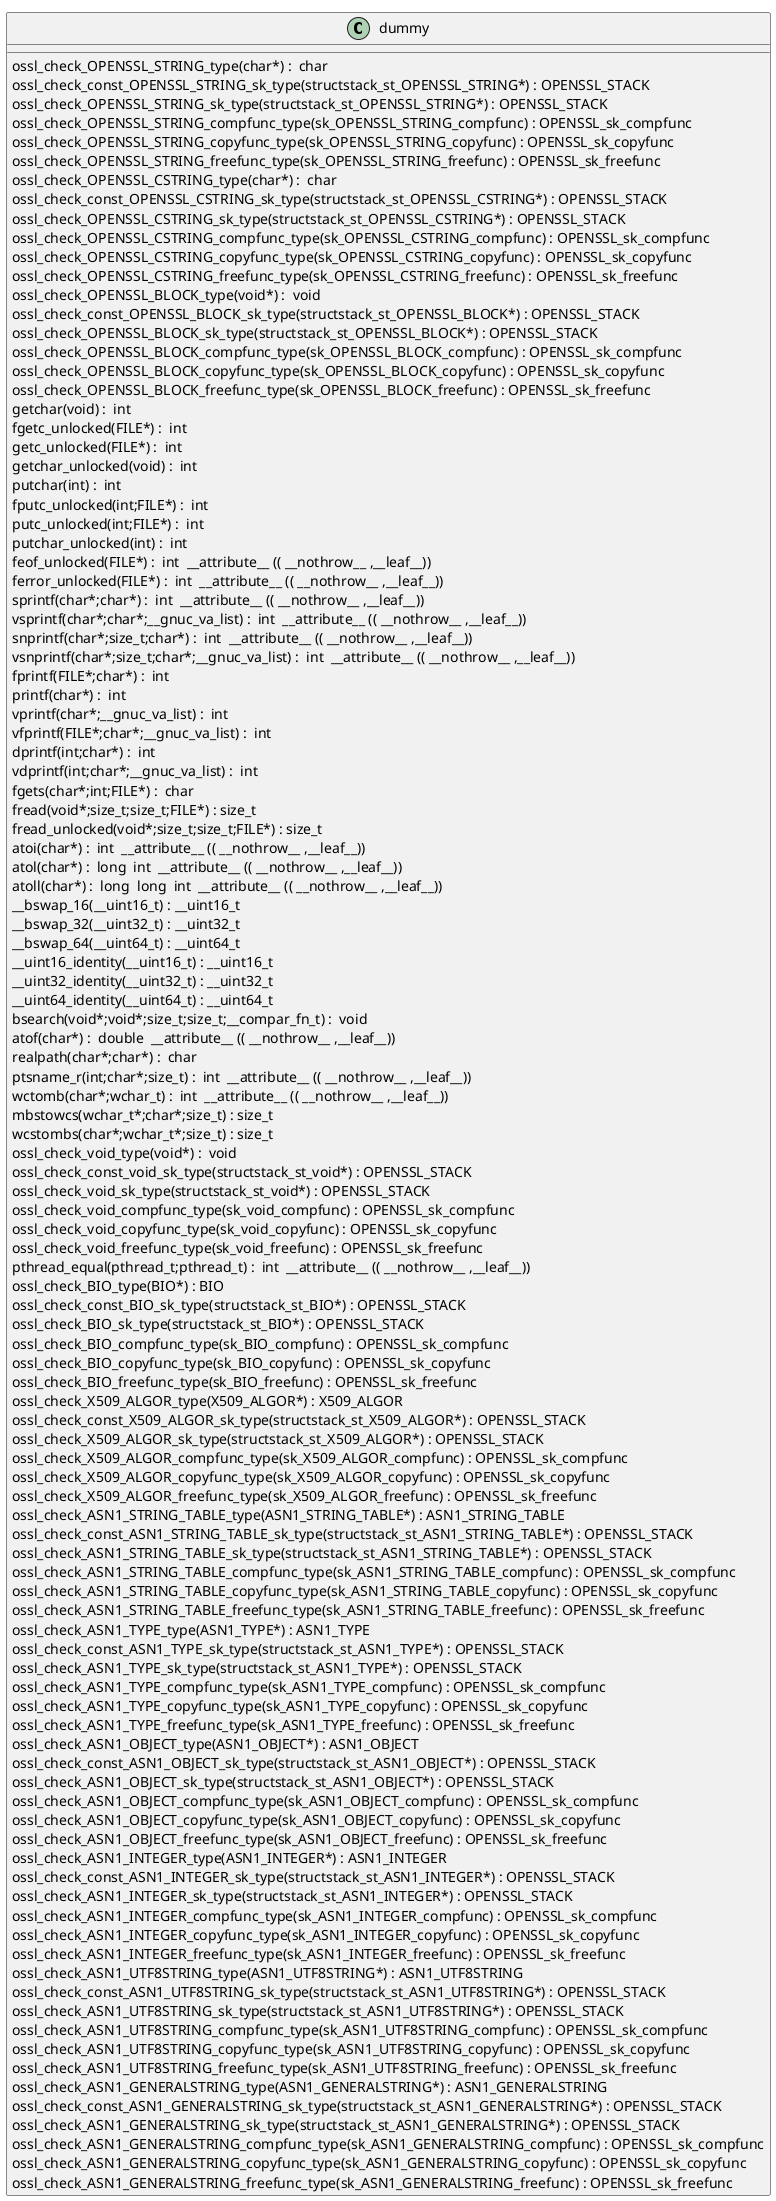 @startuml
!pragma layout smetana
class dummy {
ossl_check_OPENSSL_STRING_type(char*) :  char  [[[./../../.././qc/crypto/rsa/rsa_mp_names.c.html#447]]]
ossl_check_const_OPENSSL_STRING_sk_type(structstack_st_OPENSSL_STRING*) : OPENSSL_STACK [[[./../../.././qc/crypto/rsa/rsa_mp_names.c.html#447]]]
ossl_check_OPENSSL_STRING_sk_type(structstack_st_OPENSSL_STRING*) : OPENSSL_STACK [[[./../../.././qc/crypto/rsa/rsa_mp_names.c.html#447]]]
ossl_check_OPENSSL_STRING_compfunc_type(sk_OPENSSL_STRING_compfunc) : OPENSSL_sk_compfunc [[[./../../.././qc/crypto/rsa/rsa_mp_names.c.html#447]]]
ossl_check_OPENSSL_STRING_copyfunc_type(sk_OPENSSL_STRING_copyfunc) : OPENSSL_sk_copyfunc [[[./../../.././qc/crypto/rsa/rsa_mp_names.c.html#447]]]
ossl_check_OPENSSL_STRING_freefunc_type(sk_OPENSSL_STRING_freefunc) : OPENSSL_sk_freefunc [[[./../../.././qc/crypto/rsa/rsa_mp_names.c.html#447]]]
ossl_check_OPENSSL_CSTRING_type(char*) :  char  [[[./../../.././qc/crypto/rsa/rsa_mp_names.c.html#449]]]
ossl_check_const_OPENSSL_CSTRING_sk_type(structstack_st_OPENSSL_CSTRING*) : OPENSSL_STACK [[[./../../.././qc/crypto/rsa/rsa_mp_names.c.html#449]]]
ossl_check_OPENSSL_CSTRING_sk_type(structstack_st_OPENSSL_CSTRING*) : OPENSSL_STACK [[[./../../.././qc/crypto/rsa/rsa_mp_names.c.html#449]]]
ossl_check_OPENSSL_CSTRING_compfunc_type(sk_OPENSSL_CSTRING_compfunc) : OPENSSL_sk_compfunc [[[./../../.././qc/crypto/rsa/rsa_mp_names.c.html#449]]]
ossl_check_OPENSSL_CSTRING_copyfunc_type(sk_OPENSSL_CSTRING_copyfunc) : OPENSSL_sk_copyfunc [[[./../../.././qc/crypto/rsa/rsa_mp_names.c.html#449]]]
ossl_check_OPENSSL_CSTRING_freefunc_type(sk_OPENSSL_CSTRING_freefunc) : OPENSSL_sk_freefunc [[[./../../.././qc/crypto/rsa/rsa_mp_names.c.html#449]]]
ossl_check_OPENSSL_BLOCK_type(void*) :  void  [[[./../../.././qc/crypto/rsa/rsa_mp_names.c.html#452]]]
ossl_check_const_OPENSSL_BLOCK_sk_type(structstack_st_OPENSSL_BLOCK*) : OPENSSL_STACK [[[./../../.././qc/crypto/rsa/rsa_mp_names.c.html#452]]]
ossl_check_OPENSSL_BLOCK_sk_type(structstack_st_OPENSSL_BLOCK*) : OPENSSL_STACK [[[./../../.././qc/crypto/rsa/rsa_mp_names.c.html#452]]]
ossl_check_OPENSSL_BLOCK_compfunc_type(sk_OPENSSL_BLOCK_compfunc) : OPENSSL_sk_compfunc [[[./../../.././qc/crypto/rsa/rsa_mp_names.c.html#452]]]
ossl_check_OPENSSL_BLOCK_copyfunc_type(sk_OPENSSL_BLOCK_copyfunc) : OPENSSL_sk_copyfunc [[[./../../.././qc/crypto/rsa/rsa_mp_names.c.html#452]]]
ossl_check_OPENSSL_BLOCK_freefunc_type(sk_OPENSSL_BLOCK_freefunc) : OPENSSL_sk_freefunc [[[./../../.././qc/crypto/rsa/rsa_mp_names.c.html#452]]]
getchar(void) :  int  [[[./../../.././qc/crypto/rsa/rsa_mp_names.c.html#1295]]]
fgetc_unlocked(FILE*) :  int  [[[./../../.././qc/crypto/rsa/rsa_mp_names.c.html#1304]]]
getc_unlocked(FILE*) :  int  [[[./../../.././qc/crypto/rsa/rsa_mp_names.c.html#1314]]]
getchar_unlocked(void) :  int  [[[./../../.././qc/crypto/rsa/rsa_mp_names.c.html#1321]]]
putchar(int) :  int  [[[./../../.././qc/crypto/rsa/rsa_mp_names.c.html#1330]]]
fputc_unlocked(int;FILE*) :  int  [[[./../../.././qc/crypto/rsa/rsa_mp_names.c.html#1339]]]
putc_unlocked(int;FILE*) :  int  [[[./../../.././qc/crypto/rsa/rsa_mp_names.c.html#1349]]]
putchar_unlocked(int) :  int  [[[./../../.././qc/crypto/rsa/rsa_mp_names.c.html#1356]]]
feof_unlocked(FILE*) :  int  __attribute__ (( __nothrow__ ,__leaf__)) [[[./../../.././qc/crypto/rsa/rsa_mp_names.c.html#1362]]]
ferror_unlocked(FILE*) :  int  __attribute__ (( __nothrow__ ,__leaf__)) [[[./../../.././qc/crypto/rsa/rsa_mp_names.c.html#1369]]]
sprintf(char*;char*) :  int  __attribute__ (( __nothrow__ ,__leaf__)) [[[./../../.././qc/crypto/rsa/rsa_mp_names.c.html#1388]]]
vsprintf(char*;char*;__gnuc_va_list) :  int  __attribute__ (( __nothrow__ ,__leaf__)) [[[./../../.././qc/crypto/rsa/rsa_mp_names.c.html#1401]]]
snprintf(char*;size_t;char*) :  int  __attribute__ (( __nothrow__ ,__leaf__)) [[[./../../.././qc/crypto/rsa/rsa_mp_names.c.html#1420]]]
vsnprintf(char*;size_t;char*;__gnuc_va_list) :  int  __attribute__ (( __nothrow__ ,__leaf__)) [[[./../../.././qc/crypto/rsa/rsa_mp_names.c.html#1434]]]
fprintf(FILE*;char*) :  int  [[[./../../.././qc/crypto/rsa/rsa_mp_names.c.html#1455]]]
printf(char*) :  int  [[[./../../.././qc/crypto/rsa/rsa_mp_names.c.html#1462]]]
vprintf(char*;__gnuc_va_list) :  int  [[[./../../.././qc/crypto/rsa/rsa_mp_names.c.html#1474]]]
vfprintf(FILE*;char*;__gnuc_va_list) :  int  [[[./../../.././qc/crypto/rsa/rsa_mp_names.c.html#1484]]]
dprintf(int;char*) :  int  [[[./../../.././qc/crypto/rsa/rsa_mp_names.c.html#1499]]]
vdprintf(int;char*;__gnuc_va_list) :  int  [[[./../../.././qc/crypto/rsa/rsa_mp_names.c.html#1510]]]
fgets(char*;int;FILE*) :  char  [[[./../../.././qc/crypto/rsa/rsa_mp_names.c.html#1529]]]
fread(void*;size_t;size_t;FILE*) : size_t [[[./../../.././qc/crypto/rsa/rsa_mp_names.c.html#1555]]]
fread_unlocked(void*;size_t;size_t;FILE*) : size_t [[[./../../.././qc/crypto/rsa/rsa_mp_names.c.html#1582]]]
atoi(char*) :  int  __attribute__ (( __nothrow__ ,__leaf__)) [[[./../../.././qc/crypto/rsa/rsa_mp_names.c.html#2048]]]
atol(char*) :  long  int  __attribute__ (( __nothrow__ ,__leaf__)) [[[./../../.././qc/crypto/rsa/rsa_mp_names.c.html#2053]]]
atoll(char*) :  long  long  int  __attribute__ (( __nothrow__ ,__leaf__)) [[[./../../.././qc/crypto/rsa/rsa_mp_names.c.html#2060]]]
__bswap_16(__uint16_t) : __uint16_t [[[./../../.././qc/crypto/rsa/rsa_mp_names.c.html#2159]]]
__bswap_32(__uint32_t) : __uint32_t [[[./../../.././qc/crypto/rsa/rsa_mp_names.c.html#2174]]]
__bswap_64(__uint64_t) : __uint64_t [[[./../../.././qc/crypto/rsa/rsa_mp_names.c.html#2184]]]
__uint16_identity(__uint16_t) : __uint16_t [[[./../../.././qc/crypto/rsa/rsa_mp_names.c.html#2196]]]
__uint32_identity(__uint32_t) : __uint32_t [[[./../../.././qc/crypto/rsa/rsa_mp_names.c.html#2202]]]
__uint64_identity(__uint64_t) : __uint64_t [[[./../../.././qc/crypto/rsa/rsa_mp_names.c.html#2208]]]
bsearch(void*;void*;size_t;size_t;__compar_fn_t) :  void  [[[./../../.././qc/crypto/rsa/rsa_mp_names.c.html#2861]]]
atof(char*) :  double  __attribute__ (( __nothrow__ ,__leaf__)) [[[./../../.././qc/crypto/rsa/rsa_mp_names.c.html#1]]]
realpath(char*;char*) :  char  [[[./../../.././qc/crypto/rsa/rsa_mp_names.c.html#1]]]
ptsname_r(int;char*;size_t) :  int  __attribute__ (( __nothrow__ ,__leaf__)) [[[./../../.././qc/crypto/rsa/rsa_mp_names.c.html#1]]]
wctomb(char*;wchar_t) :  int  __attribute__ (( __nothrow__ ,__leaf__)) [[[./../../.././qc/crypto/rsa/rsa_mp_names.c.html#1]]]
mbstowcs(wchar_t*;char*;size_t) : size_t [[[./../../.././qc/crypto/rsa/rsa_mp_names.c.html#1]]]
wcstombs(char*;wchar_t*;size_t) : size_t [[[./../../.././qc/crypto/rsa/rsa_mp_names.c.html#1]]]
ossl_check_void_type(void*) :  void  [[[./../../.././qc/crypto/rsa/rsa_mp_names.c.html#1]]]
ossl_check_const_void_sk_type(structstack_st_void*) : OPENSSL_STACK [[[./../../.././qc/crypto/rsa/rsa_mp_names.c.html#1]]]
ossl_check_void_sk_type(structstack_st_void*) : OPENSSL_STACK [[[./../../.././qc/crypto/rsa/rsa_mp_names.c.html#1]]]
ossl_check_void_compfunc_type(sk_void_compfunc) : OPENSSL_sk_compfunc [[[./../../.././qc/crypto/rsa/rsa_mp_names.c.html#1]]]
ossl_check_void_copyfunc_type(sk_void_copyfunc) : OPENSSL_sk_copyfunc [[[./../../.././qc/crypto/rsa/rsa_mp_names.c.html#1]]]
ossl_check_void_freefunc_type(sk_void_freefunc) : OPENSSL_sk_freefunc [[[./../../.././qc/crypto/rsa/rsa_mp_names.c.html#1]]]
pthread_equal(pthread_t;pthread_t) :  int  __attribute__ (( __nothrow__ ,__leaf__)) [[[./../../.././qc/crypto/rsa/rsa_mp_names.c.html#1]]]
ossl_check_BIO_type(BIO*) : BIO [[[./../../.././qc/crypto/rsa/rsa_mp_names.c.html#1]]]
ossl_check_const_BIO_sk_type(structstack_st_BIO*) : OPENSSL_STACK [[[./../../.././qc/crypto/rsa/rsa_mp_names.c.html#1]]]
ossl_check_BIO_sk_type(structstack_st_BIO*) : OPENSSL_STACK [[[./../../.././qc/crypto/rsa/rsa_mp_names.c.html#1]]]
ossl_check_BIO_compfunc_type(sk_BIO_compfunc) : OPENSSL_sk_compfunc [[[./../../.././qc/crypto/rsa/rsa_mp_names.c.html#1]]]
ossl_check_BIO_copyfunc_type(sk_BIO_copyfunc) : OPENSSL_sk_copyfunc [[[./../../.././qc/crypto/rsa/rsa_mp_names.c.html#1]]]
ossl_check_BIO_freefunc_type(sk_BIO_freefunc) : OPENSSL_sk_freefunc [[[./../../.././qc/crypto/rsa/rsa_mp_names.c.html#1]]]
ossl_check_X509_ALGOR_type(X509_ALGOR*) : X509_ALGOR [[[./../../.././qc/crypto/rsa/rsa_mp_names.c.html#1]]]
ossl_check_const_X509_ALGOR_sk_type(structstack_st_X509_ALGOR*) : OPENSSL_STACK [[[./../../.././qc/crypto/rsa/rsa_mp_names.c.html#1]]]
ossl_check_X509_ALGOR_sk_type(structstack_st_X509_ALGOR*) : OPENSSL_STACK [[[./../../.././qc/crypto/rsa/rsa_mp_names.c.html#1]]]
ossl_check_X509_ALGOR_compfunc_type(sk_X509_ALGOR_compfunc) : OPENSSL_sk_compfunc [[[./../../.././qc/crypto/rsa/rsa_mp_names.c.html#1]]]
ossl_check_X509_ALGOR_copyfunc_type(sk_X509_ALGOR_copyfunc) : OPENSSL_sk_copyfunc [[[./../../.././qc/crypto/rsa/rsa_mp_names.c.html#1]]]
ossl_check_X509_ALGOR_freefunc_type(sk_X509_ALGOR_freefunc) : OPENSSL_sk_freefunc [[[./../../.././qc/crypto/rsa/rsa_mp_names.c.html#1]]]
ossl_check_ASN1_STRING_TABLE_type(ASN1_STRING_TABLE*) : ASN1_STRING_TABLE [[[./../../.././qc/crypto/rsa/rsa_mp_names.c.html#1]]]
ossl_check_const_ASN1_STRING_TABLE_sk_type(structstack_st_ASN1_STRING_TABLE*) : OPENSSL_STACK [[[./../../.././qc/crypto/rsa/rsa_mp_names.c.html#1]]]
ossl_check_ASN1_STRING_TABLE_sk_type(structstack_st_ASN1_STRING_TABLE*) : OPENSSL_STACK [[[./../../.././qc/crypto/rsa/rsa_mp_names.c.html#1]]]
ossl_check_ASN1_STRING_TABLE_compfunc_type(sk_ASN1_STRING_TABLE_compfunc) : OPENSSL_sk_compfunc [[[./../../.././qc/crypto/rsa/rsa_mp_names.c.html#1]]]
ossl_check_ASN1_STRING_TABLE_copyfunc_type(sk_ASN1_STRING_TABLE_copyfunc) : OPENSSL_sk_copyfunc [[[./../../.././qc/crypto/rsa/rsa_mp_names.c.html#1]]]
ossl_check_ASN1_STRING_TABLE_freefunc_type(sk_ASN1_STRING_TABLE_freefunc) : OPENSSL_sk_freefunc [[[./../../.././qc/crypto/rsa/rsa_mp_names.c.html#1]]]
ossl_check_ASN1_TYPE_type(ASN1_TYPE*) : ASN1_TYPE [[[./../../.././qc/crypto/rsa/rsa_mp_names.c.html#1]]]
ossl_check_const_ASN1_TYPE_sk_type(structstack_st_ASN1_TYPE*) : OPENSSL_STACK [[[./../../.././qc/crypto/rsa/rsa_mp_names.c.html#1]]]
ossl_check_ASN1_TYPE_sk_type(structstack_st_ASN1_TYPE*) : OPENSSL_STACK [[[./../../.././qc/crypto/rsa/rsa_mp_names.c.html#1]]]
ossl_check_ASN1_TYPE_compfunc_type(sk_ASN1_TYPE_compfunc) : OPENSSL_sk_compfunc [[[./../../.././qc/crypto/rsa/rsa_mp_names.c.html#1]]]
ossl_check_ASN1_TYPE_copyfunc_type(sk_ASN1_TYPE_copyfunc) : OPENSSL_sk_copyfunc [[[./../../.././qc/crypto/rsa/rsa_mp_names.c.html#1]]]
ossl_check_ASN1_TYPE_freefunc_type(sk_ASN1_TYPE_freefunc) : OPENSSL_sk_freefunc [[[./../../.././qc/crypto/rsa/rsa_mp_names.c.html#1]]]
ossl_check_ASN1_OBJECT_type(ASN1_OBJECT*) : ASN1_OBJECT [[[./../../.././qc/crypto/rsa/rsa_mp_names.c.html#1]]]
ossl_check_const_ASN1_OBJECT_sk_type(structstack_st_ASN1_OBJECT*) : OPENSSL_STACK [[[./../../.././qc/crypto/rsa/rsa_mp_names.c.html#1]]]
ossl_check_ASN1_OBJECT_sk_type(structstack_st_ASN1_OBJECT*) : OPENSSL_STACK [[[./../../.././qc/crypto/rsa/rsa_mp_names.c.html#1]]]
ossl_check_ASN1_OBJECT_compfunc_type(sk_ASN1_OBJECT_compfunc) : OPENSSL_sk_compfunc [[[./../../.././qc/crypto/rsa/rsa_mp_names.c.html#1]]]
ossl_check_ASN1_OBJECT_copyfunc_type(sk_ASN1_OBJECT_copyfunc) : OPENSSL_sk_copyfunc [[[./../../.././qc/crypto/rsa/rsa_mp_names.c.html#1]]]
ossl_check_ASN1_OBJECT_freefunc_type(sk_ASN1_OBJECT_freefunc) : OPENSSL_sk_freefunc [[[./../../.././qc/crypto/rsa/rsa_mp_names.c.html#1]]]
ossl_check_ASN1_INTEGER_type(ASN1_INTEGER*) : ASN1_INTEGER [[[./../../.././qc/crypto/rsa/rsa_mp_names.c.html#1]]]
ossl_check_const_ASN1_INTEGER_sk_type(structstack_st_ASN1_INTEGER*) : OPENSSL_STACK [[[./../../.././qc/crypto/rsa/rsa_mp_names.c.html#1]]]
ossl_check_ASN1_INTEGER_sk_type(structstack_st_ASN1_INTEGER*) : OPENSSL_STACK [[[./../../.././qc/crypto/rsa/rsa_mp_names.c.html#1]]]
ossl_check_ASN1_INTEGER_compfunc_type(sk_ASN1_INTEGER_compfunc) : OPENSSL_sk_compfunc [[[./../../.././qc/crypto/rsa/rsa_mp_names.c.html#1]]]
ossl_check_ASN1_INTEGER_copyfunc_type(sk_ASN1_INTEGER_copyfunc) : OPENSSL_sk_copyfunc [[[./../../.././qc/crypto/rsa/rsa_mp_names.c.html#1]]]
ossl_check_ASN1_INTEGER_freefunc_type(sk_ASN1_INTEGER_freefunc) : OPENSSL_sk_freefunc [[[./../../.././qc/crypto/rsa/rsa_mp_names.c.html#1]]]
ossl_check_ASN1_UTF8STRING_type(ASN1_UTF8STRING*) : ASN1_UTF8STRING [[[./../../.././qc/crypto/rsa/rsa_mp_names.c.html#1]]]
ossl_check_const_ASN1_UTF8STRING_sk_type(structstack_st_ASN1_UTF8STRING*) : OPENSSL_STACK [[[./../../.././qc/crypto/rsa/rsa_mp_names.c.html#1]]]
ossl_check_ASN1_UTF8STRING_sk_type(structstack_st_ASN1_UTF8STRING*) : OPENSSL_STACK [[[./../../.././qc/crypto/rsa/rsa_mp_names.c.html#1]]]
ossl_check_ASN1_UTF8STRING_compfunc_type(sk_ASN1_UTF8STRING_compfunc) : OPENSSL_sk_compfunc [[[./../../.././qc/crypto/rsa/rsa_mp_names.c.html#1]]]
ossl_check_ASN1_UTF8STRING_copyfunc_type(sk_ASN1_UTF8STRING_copyfunc) : OPENSSL_sk_copyfunc [[[./../../.././qc/crypto/rsa/rsa_mp_names.c.html#1]]]
ossl_check_ASN1_UTF8STRING_freefunc_type(sk_ASN1_UTF8STRING_freefunc) : OPENSSL_sk_freefunc [[[./../../.././qc/crypto/rsa/rsa_mp_names.c.html#1]]]
ossl_check_ASN1_GENERALSTRING_type(ASN1_GENERALSTRING*) : ASN1_GENERALSTRING [[[./../../.././qc/crypto/rsa/rsa_mp_names.c.html#1]]]
ossl_check_const_ASN1_GENERALSTRING_sk_type(structstack_st_ASN1_GENERALSTRING*) : OPENSSL_STACK [[[./../../.././qc/crypto/rsa/rsa_mp_names.c.html#1]]]
ossl_check_ASN1_GENERALSTRING_sk_type(structstack_st_ASN1_GENERALSTRING*) : OPENSSL_STACK [[[./../../.././qc/crypto/rsa/rsa_mp_names.c.html#1]]]
ossl_check_ASN1_GENERALSTRING_compfunc_type(sk_ASN1_GENERALSTRING_compfunc) : OPENSSL_sk_compfunc [[[./../../.././qc/crypto/rsa/rsa_mp_names.c.html#1]]]
ossl_check_ASN1_GENERALSTRING_copyfunc_type(sk_ASN1_GENERALSTRING_copyfunc) : OPENSSL_sk_copyfunc [[[./../../.././qc/crypto/rsa/rsa_mp_names.c.html#1]]]
ossl_check_ASN1_GENERALSTRING_freefunc_type(sk_ASN1_GENERALSTRING_freefunc) : OPENSSL_sk_freefunc [[[./../../.././qc/crypto/rsa/rsa_mp_names.c.html#1]]]
} 
@enduml
